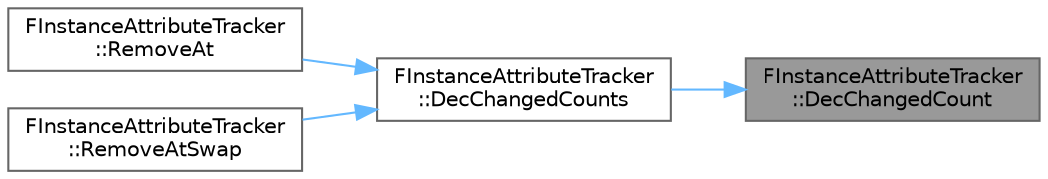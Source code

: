 digraph "FInstanceAttributeTracker::DecChangedCount"
{
 // INTERACTIVE_SVG=YES
 // LATEX_PDF_SIZE
  bgcolor="transparent";
  edge [fontname=Helvetica,fontsize=10,labelfontname=Helvetica,labelfontsize=10];
  node [fontname=Helvetica,fontsize=10,shape=box,height=0.2,width=0.4];
  rankdir="RL";
  Node1 [id="Node000001",label="FInstanceAttributeTracker\l::DecChangedCount",height=0.2,width=0.4,color="gray40", fillcolor="grey60", style="filled", fontcolor="black",tooltip=" "];
  Node1 -> Node2 [id="edge1_Node000001_Node000002",dir="back",color="steelblue1",style="solid",tooltip=" "];
  Node2 [id="Node000002",label="FInstanceAttributeTracker\l::DecChangedCounts",height=0.2,width=0.4,color="grey40", fillcolor="white", style="filled",URL="$d7/d54/classFInstanceAttributeTracker.html#ab56e50da0ff7b87abfd9a7bae683fc2e",tooltip=" "];
  Node2 -> Node3 [id="edge2_Node000002_Node000003",dir="back",color="steelblue1",style="solid",tooltip=" "];
  Node3 [id="Node000003",label="FInstanceAttributeTracker\l::RemoveAt",height=0.2,width=0.4,color="grey40", fillcolor="white", style="filled",URL="$d7/d54/classFInstanceAttributeTracker.html#a513d94029547f194ec08c4ab57be2c0e",tooltip="Mark removed & update the tracked bits (remove & move operation) Note: this is not something that sho..."];
  Node2 -> Node4 [id="edge3_Node000002_Node000004",dir="back",color="steelblue1",style="solid",tooltip=" "];
  Node4 [id="Node000004",label="FInstanceAttributeTracker\l::RemoveAtSwap",height=0.2,width=0.4,color="grey40", fillcolor="white", style="filled",URL="$d7/d54/classFInstanceAttributeTracker.html#acf265a058da3d53aea0ea5ea4f9537cb",tooltip="Mark removed & update the tracked bits (remove & swap operation)"];
}
